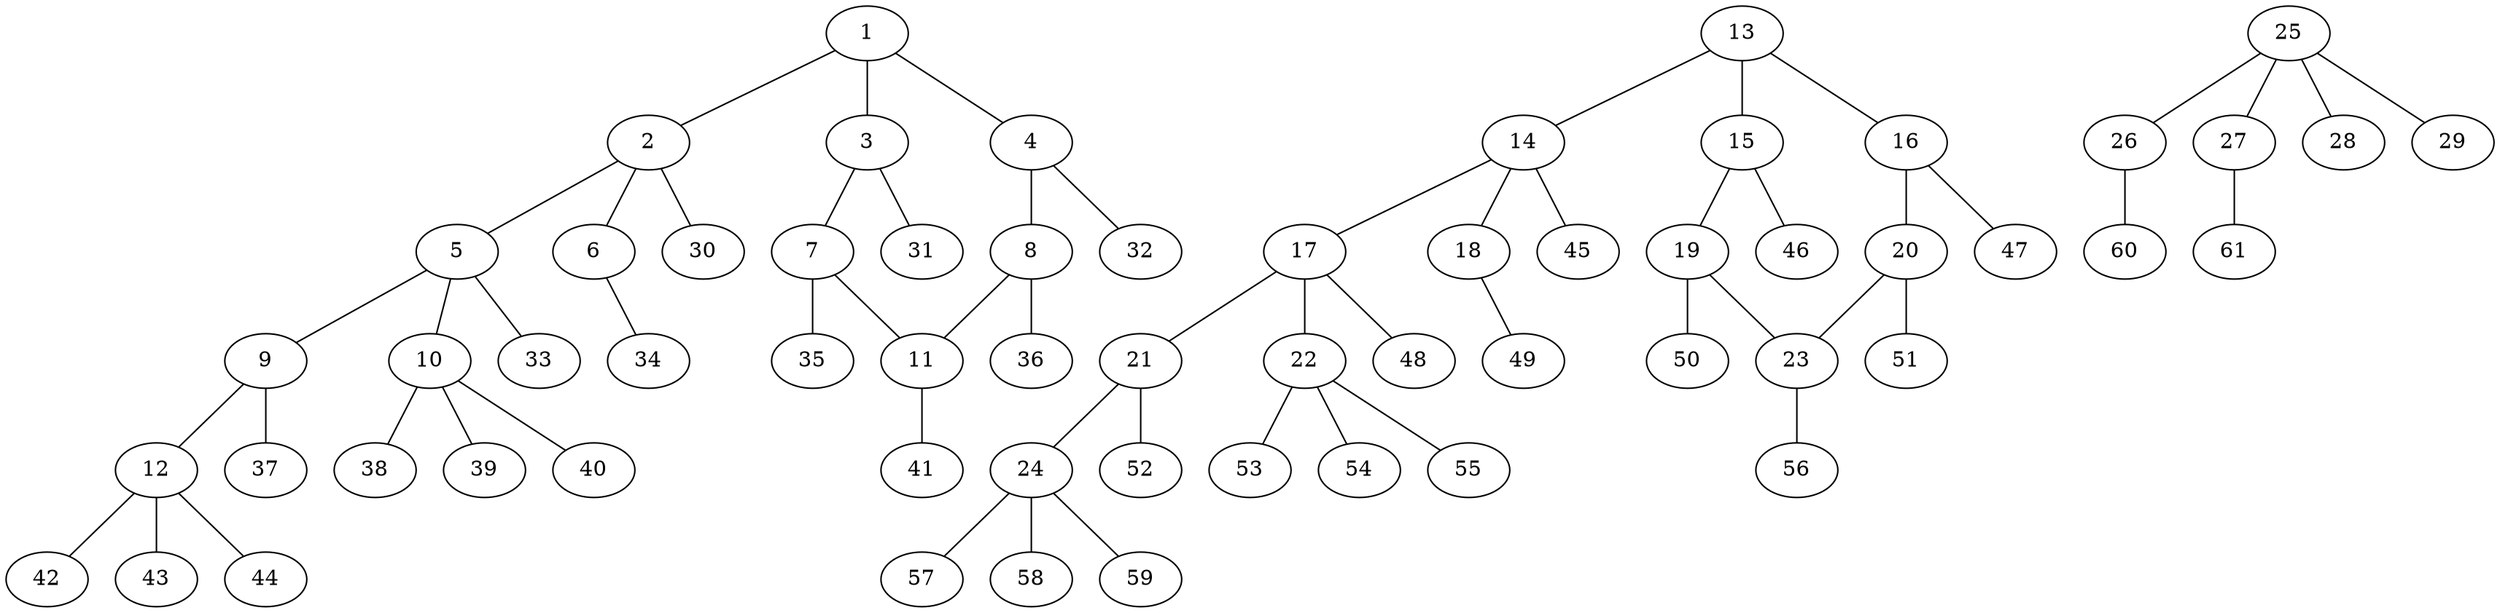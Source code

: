 graph molecule_998 {
	1	 [chem=C];
	2	 [chem=C];
	1 -- 2	 [valence=1];
	3	 [chem=C];
	1 -- 3	 [valence=2];
	4	 [chem=C];
	1 -- 4	 [valence=1];
	5	 [chem=C];
	2 -- 5	 [valence=1];
	6	 [chem=O];
	2 -- 6	 [valence=1];
	30	 [chem=H];
	2 -- 30	 [valence=1];
	7	 [chem=C];
	3 -- 7	 [valence=1];
	31	 [chem=H];
	3 -- 31	 [valence=1];
	8	 [chem=C];
	4 -- 8	 [valence=2];
	32	 [chem=H];
	4 -- 32	 [valence=1];
	9	 [chem=N];
	5 -- 9	 [valence=1];
	10	 [chem=C];
	5 -- 10	 [valence=1];
	33	 [chem=H];
	5 -- 33	 [valence=1];
	34	 [chem=H];
	6 -- 34	 [valence=1];
	11	 [chem=C];
	7 -- 11	 [valence=2];
	35	 [chem=H];
	7 -- 35	 [valence=1];
	8 -- 11	 [valence=1];
	36	 [chem=H];
	8 -- 36	 [valence=1];
	12	 [chem=C];
	9 -- 12	 [valence=1];
	37	 [chem=H];
	9 -- 37	 [valence=1];
	38	 [chem=H];
	10 -- 38	 [valence=1];
	39	 [chem=H];
	10 -- 39	 [valence=1];
	40	 [chem=H];
	10 -- 40	 [valence=1];
	41	 [chem=H];
	11 -- 41	 [valence=1];
	42	 [chem=H];
	12 -- 42	 [valence=1];
	43	 [chem=H];
	12 -- 43	 [valence=1];
	44	 [chem=H];
	12 -- 44	 [valence=1];
	13	 [chem=C];
	14	 [chem=C];
	13 -- 14	 [valence=1];
	15	 [chem=C];
	13 -- 15	 [valence=1];
	16	 [chem=C];
	13 -- 16	 [valence=2];
	17	 [chem=C];
	14 -- 17	 [valence=1];
	18	 [chem=O];
	14 -- 18	 [valence=1];
	45	 [chem=H];
	14 -- 45	 [valence=1];
	19	 [chem=C];
	15 -- 19	 [valence=2];
	46	 [chem=H];
	15 -- 46	 [valence=1];
	20	 [chem=C];
	16 -- 20	 [valence=1];
	47	 [chem=H];
	16 -- 47	 [valence=1];
	21	 [chem=N];
	17 -- 21	 [valence=1];
	22	 [chem=C];
	17 -- 22	 [valence=1];
	48	 [chem=H];
	17 -- 48	 [valence=1];
	49	 [chem=H];
	18 -- 49	 [valence=1];
	23	 [chem=C];
	19 -- 23	 [valence=1];
	50	 [chem=H];
	19 -- 50	 [valence=1];
	20 -- 23	 [valence=2];
	51	 [chem=H];
	20 -- 51	 [valence=1];
	24	 [chem=C];
	21 -- 24	 [valence=1];
	52	 [chem=H];
	21 -- 52	 [valence=1];
	53	 [chem=H];
	22 -- 53	 [valence=1];
	54	 [chem=H];
	22 -- 54	 [valence=1];
	55	 [chem=H];
	22 -- 55	 [valence=1];
	56	 [chem=H];
	23 -- 56	 [valence=1];
	57	 [chem=H];
	24 -- 57	 [valence=1];
	58	 [chem=H];
	24 -- 58	 [valence=1];
	59	 [chem=H];
	24 -- 59	 [valence=1];
	25	 [chem=S];
	26	 [chem=O];
	25 -- 26	 [valence=1];
	27	 [chem=O];
	25 -- 27	 [valence=1];
	28	 [chem=O];
	25 -- 28	 [valence=2];
	29	 [chem=O];
	25 -- 29	 [valence=2];
	60	 [chem=H];
	26 -- 60	 [valence=1];
	61	 [chem=H];
	27 -- 61	 [valence=1];
}
